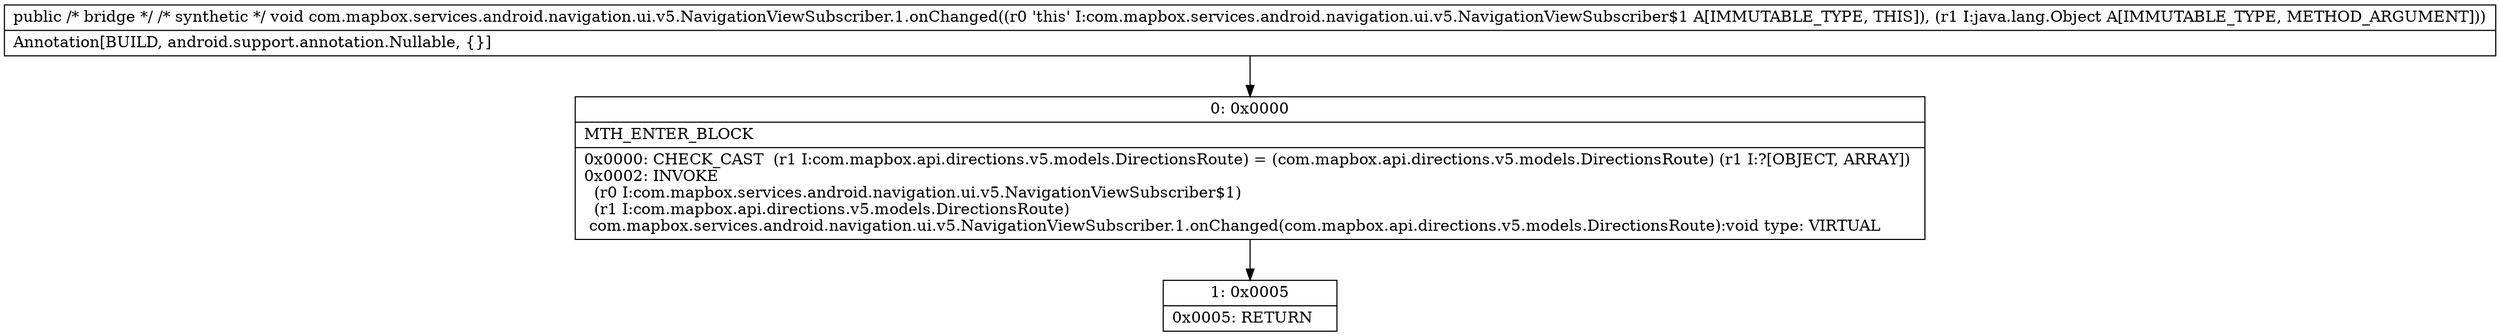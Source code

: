 digraph "CFG forcom.mapbox.services.android.navigation.ui.v5.NavigationViewSubscriber.1.onChanged(Ljava\/lang\/Object;)V" {
Node_0 [shape=record,label="{0\:\ 0x0000|MTH_ENTER_BLOCK\l|0x0000: CHECK_CAST  (r1 I:com.mapbox.api.directions.v5.models.DirectionsRoute) = (com.mapbox.api.directions.v5.models.DirectionsRoute) (r1 I:?[OBJECT, ARRAY]) \l0x0002: INVOKE  \l  (r0 I:com.mapbox.services.android.navigation.ui.v5.NavigationViewSubscriber$1)\l  (r1 I:com.mapbox.api.directions.v5.models.DirectionsRoute)\l com.mapbox.services.android.navigation.ui.v5.NavigationViewSubscriber.1.onChanged(com.mapbox.api.directions.v5.models.DirectionsRoute):void type: VIRTUAL \l}"];
Node_1 [shape=record,label="{1\:\ 0x0005|0x0005: RETURN   \l}"];
MethodNode[shape=record,label="{public \/* bridge *\/ \/* synthetic *\/ void com.mapbox.services.android.navigation.ui.v5.NavigationViewSubscriber.1.onChanged((r0 'this' I:com.mapbox.services.android.navigation.ui.v5.NavigationViewSubscriber$1 A[IMMUTABLE_TYPE, THIS]), (r1 I:java.lang.Object A[IMMUTABLE_TYPE, METHOD_ARGUMENT]))  | Annotation[BUILD, android.support.annotation.Nullable, \{\}]\l}"];
MethodNode -> Node_0;
Node_0 -> Node_1;
}


